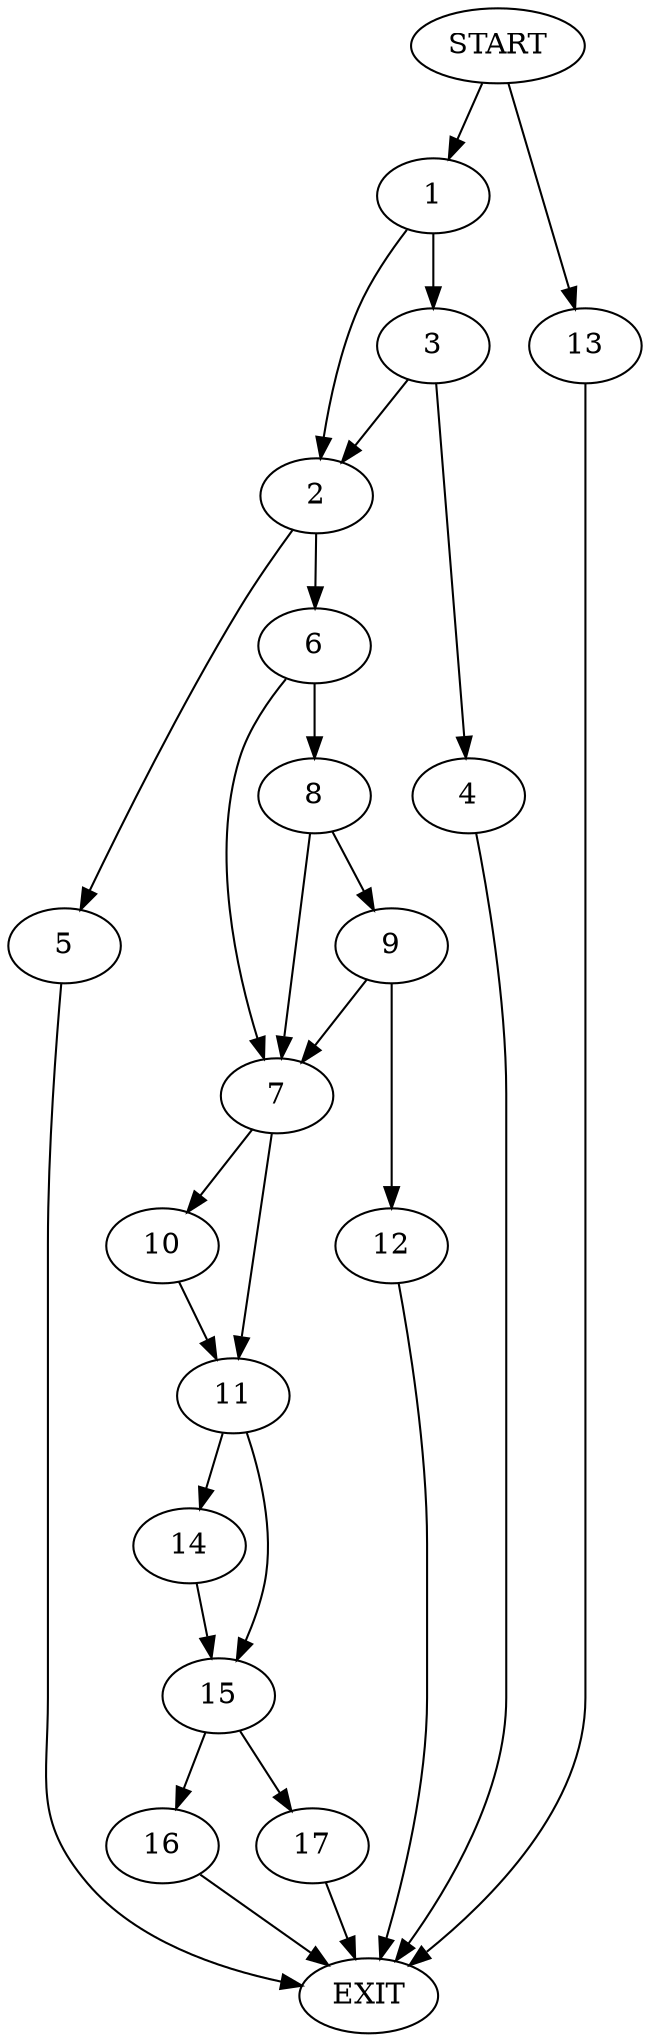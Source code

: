 digraph {
0 [label="START"]
18 [label="EXIT"]
0 -> 1
1 -> 2
1 -> 3
3 -> 2
3 -> 4
2 -> 5
2 -> 6
4 -> 18
6 -> 7
6 -> 8
5 -> 18
8 -> 7
8 -> 9
7 -> 10
7 -> 11
9 -> 7
9 -> 12
12 -> 18
0 -> 13
13 -> 18
11 -> 14
11 -> 15
10 -> 11
15 -> 16
15 -> 17
14 -> 15
16 -> 18
17 -> 18
}
